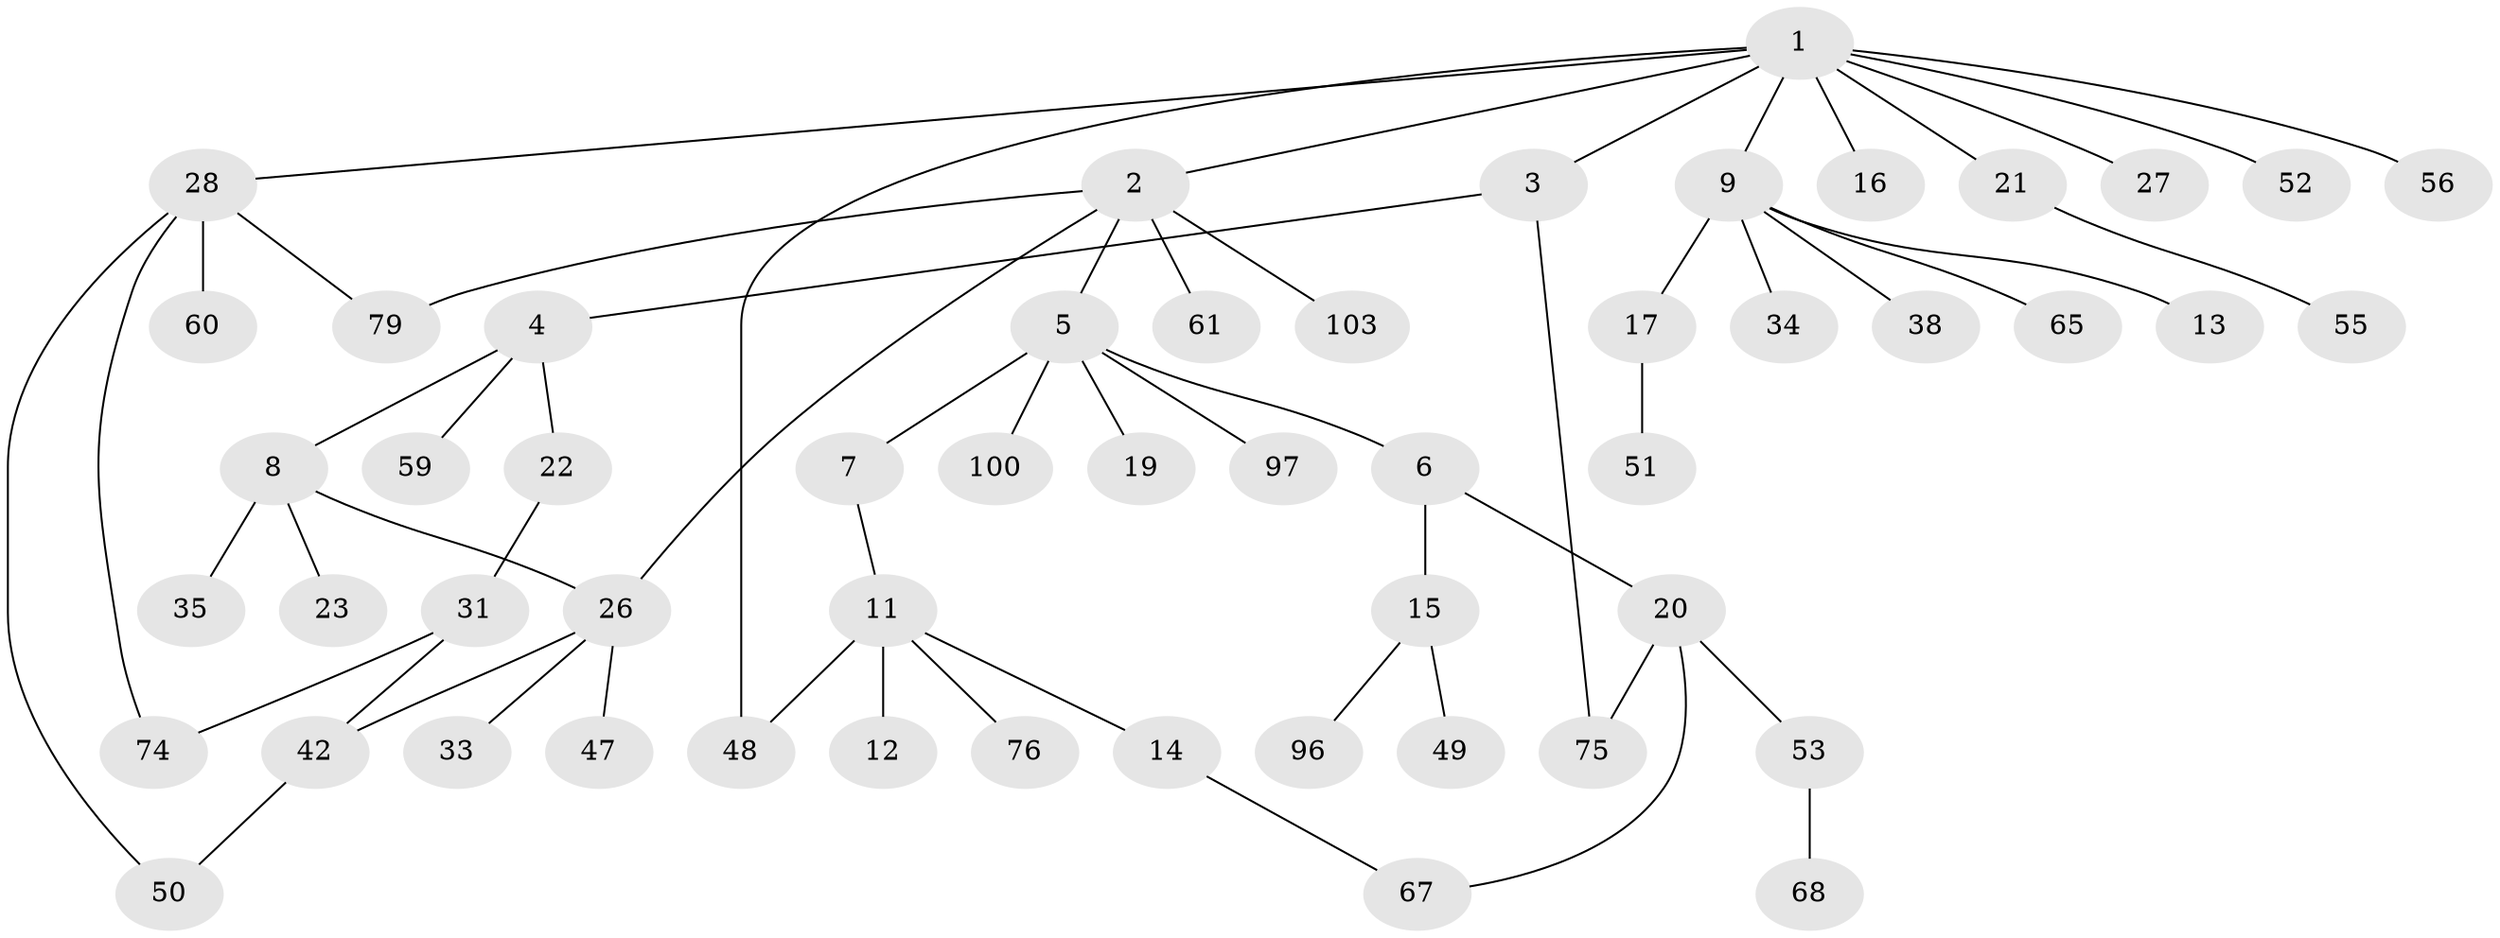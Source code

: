 // original degree distribution, {10: 0.009433962264150943, 6: 0.02830188679245283, 3: 0.1792452830188679, 5: 0.018867924528301886, 4: 0.07547169811320754, 1: 0.44339622641509435, 2: 0.24528301886792453}
// Generated by graph-tools (version 1.1) at 2025/13/03/09/25 04:13:21]
// undirected, 53 vertices, 60 edges
graph export_dot {
graph [start="1"]
  node [color=gray90,style=filled];
  1;
  2;
  3;
  4 [super="+30+37"];
  5;
  6 [super="+25+29"];
  7 [super="+69"];
  8;
  9 [super="+10"];
  11;
  12;
  13 [super="+24"];
  14;
  15 [super="+106+82"];
  16;
  17 [super="+18+57"];
  19;
  20 [super="+44"];
  21;
  22 [super="+104+92"];
  23;
  26 [super="+39"];
  27;
  28 [super="+45+32"];
  31 [super="+73"];
  33;
  34 [super="+66"];
  35 [super="+93+36"];
  38 [super="+85+94"];
  42 [super="+99+58+77"];
  47;
  48 [super="+71"];
  49;
  50;
  51;
  52;
  53 [super="+54"];
  55;
  56;
  59;
  60 [super="+101+78"];
  61;
  65;
  67;
  68;
  74;
  75 [super="+87"];
  76;
  79 [super="+89"];
  96;
  97;
  100;
  103;
  1 -- 2;
  1 -- 3;
  1 -- 9;
  1 -- 16;
  1 -- 21;
  1 -- 27;
  1 -- 28;
  1 -- 52;
  1 -- 56;
  1 -- 48;
  2 -- 5;
  2 -- 26;
  2 -- 61;
  2 -- 79;
  2 -- 103;
  3 -- 4;
  3 -- 75;
  4 -- 8;
  4 -- 22;
  4 -- 59;
  5 -- 6;
  5 -- 7;
  5 -- 19;
  5 -- 97;
  5 -- 100;
  6 -- 15;
  6 -- 20;
  7 -- 11;
  8 -- 23;
  8 -- 35;
  8 -- 26;
  9 -- 17;
  9 -- 38;
  9 -- 65;
  9 -- 34;
  9 -- 13;
  11 -- 12;
  11 -- 14;
  11 -- 48;
  11 -- 76;
  14 -- 67;
  15 -- 49;
  15 -- 96;
  17 -- 51;
  20 -- 67;
  20 -- 75;
  20 -- 53;
  21 -- 55;
  22 -- 31;
  26 -- 33;
  26 -- 47;
  26 -- 42;
  28 -- 74;
  28 -- 79;
  28 -- 50;
  28 -- 60;
  31 -- 74;
  31 -- 42;
  42 -- 50;
  53 -- 68;
}
